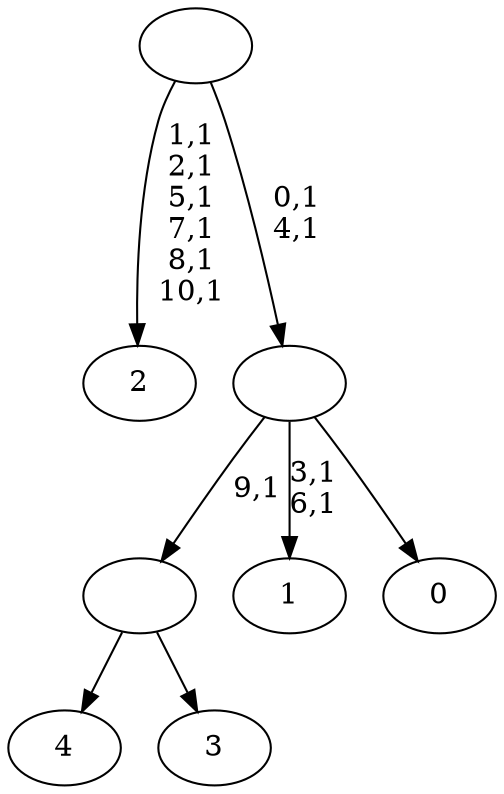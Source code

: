 digraph T {
	16 [label="4"]
	15 [label="3"]
	14 [label=""]
	13 [label="2"]
	6 [label="1"]
	3 [label="0"]
	2 [label=""]
	0 [label=""]
	14 -> 16 [label=""]
	14 -> 15 [label=""]
	2 -> 6 [label="3,1\n6,1"]
	2 -> 14 [label="9,1"]
	2 -> 3 [label=""]
	0 -> 2 [label="0,1\n4,1"]
	0 -> 13 [label="1,1\n2,1\n5,1\n7,1\n8,1\n10,1"]
}
